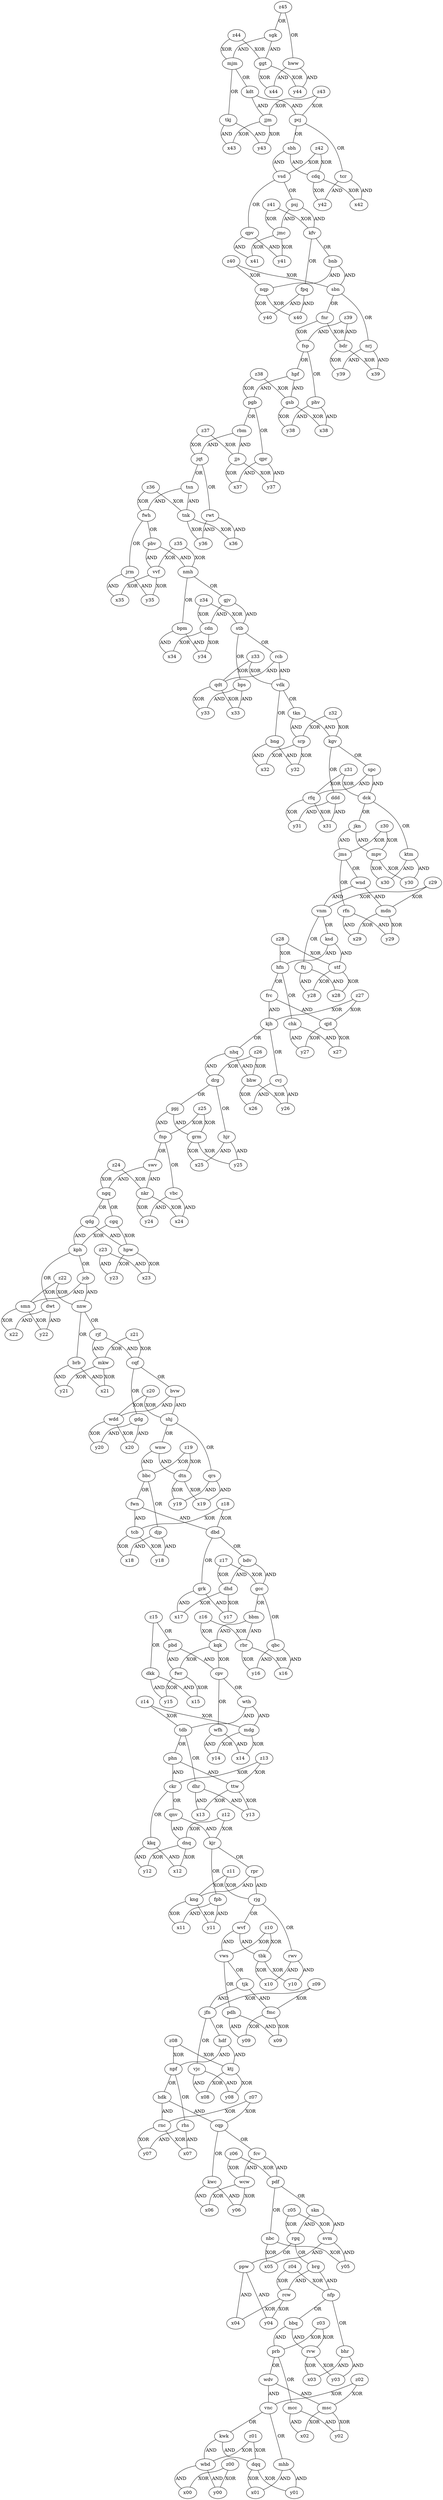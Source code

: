 graph G {
ppw -- {x04 y04} [label = "AND"];
jjs -- {x37 y37} [label = "XOR"];
nkr -- {x24 y24} [label = "XOR"];
z34 -- {cdn stb} [label = "XOR"];
bbq -- {prb rvw} [label = "AND"];
tkn -- {srp kgv} [label = "AND"];
qdg -- {hpw kph} [label = "AND"];
qpr -- {x37 y37} [label = "AND"];
tsn -- {fwh tnk} [label = "AND"];
vnc -- {kwk mhb} [label = "OR"];
qnv -- {kjr dnq} [label = "AND"];
grm -- {x25 y25} [label = "XOR"];
fwr -- {x15 y15} [label = "XOR"];
ddd -- {y31 x31} [label = "AND"];
pbd -- {cpv fwr} [label = "AND"];
svm -- {y05 x05} [label = "AND"];
chk -- {y27 x27} [label = "AND"];
dbd -- {bdv grk} [label = "OR"];
ppj -- {fnp grm} [label = "AND"];
hfn -- {frc chk} [label = "OR"];
nmh -- {bpm gjv} [label = "OR"];
gdg -- {y20 x20} [label = "AND"];
wbd -- {x00 y00} [label = "AND"];
z02 -- {vnc msc} [label = "XOR"];
kjh -- {nhq cvj} [label = "OR"];
fpb -- {x11 y11} [label = "AND"];
mjm -- {tkj kdt} [label = "OR"];
nfp -- {bhr bbq} [label = "OR"];
swv -- {nkr ngq} [label = "AND"];
kwc -- {x06 y06} [label = "AND"];
frc -- {kjh qjd} [label = "AND"];
hpf -- {pgb gsb} [label = "AND"];
dwt -- {x22 y22} [label = "AND"];
vnm -- {ftj ksd} [label = "OR"];
wcw -- {x06 y06} [label = "XOR"];
rbm -- {jqt jjs} [label = "AND"];
rnc -- {y07 x07} [label = "XOR"];
stb -- {rcb bps} [label = "OR"];
bps -- {y33 x33} [label = "AND"];
bng -- {x32 y32} [label = "AND"];
jms -- {rfn wnd} [label = "OR"];
z40 -- {nqp sbn} [label = "XOR"];
z41 -- {kfv jmc} [label = "XOR"];
vdk -- {tkn bng} [label = "OR"];
vjc -- {x08 y08} [label = "AND"];
z18 -- {dbd tcb} [label = "XOR"];
phn -- {ttw ckr} [label = "AND"];
tkj -- {x43 y43} [label = "AND"];
z39 -- {fsp bdr} [label = "AND"];
z45 -- {sgk hww} [label = "OR"];
qrs -- {y19 x19} [label = "AND"];
mdg -- {y14 x14} [label = "XOR"];
jfn -- {vjc hdf} [label = "OR"];
nqp -- {y40 x40} [label = "XOR"];
bbm -- {rbr kqk} [label = "AND"];
rfq -- {x31 y31} [label = "XOR"];
hpw -- {y23 x23} [label = "XOR"];
ggt -- {x44 y44} [label = "XOR"];
sgk -- {mjm ggt} [label = "AND"];
bhr -- {x03 y03} [label = "AND"];
cqp -- {kwc fcv} [label = "OR"];
dtn -- {y19 x19} [label = "XOR"];
sbh -- {cdq vsd} [label = "AND"];
cqf -- {bvw gdg} [label = "OR"];
mcc -- {y02 x02} [label = "AND"];
rvw -- {x03 y03} [label = "XOR"];
z15 -- {dkk pbd} [label = "OR"];
bvw -- {shj wdd} [label = "AND"];
drg -- {ppj hjr} [label = "OR"];
dck -- {jkn ktm} [label = "OR"];
pcj -- {sbh tcr} [label = "OR"];
bbc -- {djp fwn} [label = "OR"];
vvf -- {x35 y35} [label = "XOR"];
cvj -- {x26 y26} [label = "AND"];
z05 -- {rgq svm} [label = "XOR"];
skn -- {svm rgq} [label = "AND"];
qpv -- {x41 y41} [label = "AND"];
z33 -- {qdt vdk} [label = "XOR"];
z44 -- {ggt mjm} [label = "XOR"];
z07 -- {rnc cqp} [label = "XOR"];
rgq -- {ppw brg} [label = "OR"];
fwh -- {pbv jrm} [label = "OR"];
fnr -- {bdr fsp} [label = "XOR"];
srp -- {x32 y32} [label = "XOR"];
jqt -- {rwt tsn} [label = "OR"];
stf -- {y28 x28} [label = "XOR"];
dkk -- {y15 x15} [label = "AND"];
z14 -- {mdg tdb} [label = "XOR"];
bnb -- {nqp sbn} [label = "AND"];
gjv -- {cdn stb} [label = "AND"];
prb -- {wdv mcc} [label = "OR"];
z29 -- {mdn vnm} [label = "XOR"];
mpv -- {x30 y30} [label = "XOR"];
kng -- {y11 x11} [label = "XOR"];
jrm -- {x35 y35} [label = "AND"];
jcb -- {smn nnw} [label = "AND"];
rwv -- {x10 y10} [label = "AND"];
ngq -- {qdg cgq} [label = "OR"];
pbv -- {nmh vvf} [label = "AND"];
jjm -- {x43 y43} [label = "XOR"];
nhq -- {bhw drg} [label = "AND"];
pdh -- {y09 x09} [label = "AND"];
gsb -- {y38 x38} [label = "XOR"];
fpq -- {x40 y40} [label = "AND"];
cdq -- {y42 x42} [label = "XOR"];
z30 -- {jms mpv} [label = "XOR"];
djp -- {x18 y18} [label = "AND"];
tdb -- {dhr phn} [label = "OR"];
mkw -- {y21 x21} [label = "XOR"];
kjr -- {fpb rpr} [label = "OR"];
bdv -- {gcc dhd} [label = "AND"];
z06 -- {pdf wcw} [label = "XOR"];
z22 -- {nnw smn} [label = "XOR"];
z11 -- {kng rjg} [label = "XOR"];
ksd -- {hfn stf} [label = "AND"];
pdf -- {skn nbc} [label = "OR"];
rcb -- {qdt vdk} [label = "AND"];
tcb -- {y18 x18} [label = "XOR"];
pgb -- {qpr rbm} [label = "OR"];
vsd -- {psj qpv} [label = "OR"];
mdn -- {x29 y29} [label = "XOR"];
wnw -- {dtn bbc} [label = "AND"];
dnq -- {y12 x12} [label = "XOR"];
npf -- {rhs hdk} [label = "OR"];
hdk -- {cqp rnc} [label = "AND"];
fnp -- {vbc swv} [label = "OR"];
z04 -- {rcw nfp} [label = "XOR"];
brb -- {x21 y21} [label = "AND"];
qjd -- {y27 x27} [label = "XOR"];
z13 -- {ttw ckr} [label = "XOR"];
z27 -- {qjd kjh} [label = "XOR"];
hjr -- {x25 y25} [label = "AND"];
kdt -- {jjm pcj} [label = "AND"];
fsp -- {hpf phv} [label = "OR"];
z00 -- {x00 y00} [label = "XOR"];
sbn -- {fnr nrj} [label = "OR"];
rcw -- {x04 y04} [label = "XOR"];
jmc -- {x41 y41} [label = "XOR"];
hdf -- {ktj npf} [label = "AND"];
z20 -- {wdd shj} [label = "XOR"];
bpm -- {x34 y34} [label = "AND"];
z28 -- {hfn stf} [label = "XOR"];
nnw -- {brb rjf} [label = "OR"];
gcc -- {bbm qbc} [label = "OR"];
dhd -- {x17 y17} [label = "XOR"];
spc -- {dck rfq} [label = "AND"];
tnk -- {y36 x36} [label = "XOR"];
nbc -- {y05 x05} [label = "XOR"];
z36 -- {tnk fwh} [label = "XOR"];
dqq -- {x01 y01} [label = "XOR"];
ftj -- {x28 y28} [label = "AND"];
kkq -- {y12 x12} [label = "AND"];
z19 -- {dtn bbc} [label = "XOR"];
msc -- {y02 x02} [label = "XOR"];
z31 -- {rfq dck} [label = "XOR"];
vws -- {pdh tjk} [label = "OR"];
bdr -- {y39 x39} [label = "XOR"];
z24 -- {nkr ngq} [label = "XOR"];
dhr -- {x13 y13} [label = "AND"];
rpr -- {kng rjg} [label = "AND"];
qbc -- {y16 x16} [label = "AND"];
vbc -- {x24 y24} [label = "AND"];
z26 -- {drg bhw} [label = "XOR"];
rjf -- {mkw cqf} [label = "AND"];
kqk -- {fwr cpv} [label = "XOR"];
z09 -- {jfn fmc} [label = "XOR"];
rbr -- {x16 y16} [label = "XOR"];
fwn -- {tcb dbd} [label = "AND"];
z43 -- {jjm pcj} [label = "XOR"];
rfn -- {y29 x29} [label = "AND"];
z25 -- {grm fnp} [label = "XOR"];
wdd -- {x20 y20} [label = "XOR"];
grk -- {x17 y17} [label = "AND"];
z42 -- {vsd cdq} [label = "XOR"];
brg -- {nfp rcw} [label = "AND"];
smn -- {x22 y22} [label = "XOR"];
rjg -- {rwv wvf} [label = "OR"];
phv -- {x38 y38} [label = "AND"];
psj -- {jmc kfv} [label = "AND"];
ttw -- {y13 x13} [label = "XOR"];
z08 -- {npf ktj} [label = "XOR"];
wvf -- {vws tbk} [label = "AND"];
z16 -- {kqk rbr} [label = "XOR"];
fcv -- {pdf wcw} [label = "AND"];
qdt -- {x33 y33} [label = "XOR"];
wfh -- {x14 y14} [label = "AND"];
z23 -- {x23 y23} [label = "AND"];
bhw -- {x26 y26} [label = "XOR"];
ktm -- {x30 y30} [label = "AND"];
z12 -- {dnq kjr} [label = "XOR"];
z32 -- {srp kgv} [label = "XOR"];
tjk -- {jfn fmc} [label = "AND"];
ckr -- {qnv kkq} [label = "OR"];
cgq -- {kph hpw} [label = "XOR"];
kfv -- {bnb fpq} [label = "OR"];
kph -- {jcb dwt} [label = "OR"];
z01 -- {wbd dqq} [label = "XOR"];
wnd -- {mdn vnm} [label = "AND"];
z21 -- {cqf mkw} [label = "XOR"];
mhb -- {y01 x01} [label = "AND"];
cdn -- {x34 y34} [label = "XOR"];
z17 -- {gcc dhd} [label = "XOR"];
z37 -- {jqt jjs} [label = "XOR"];
tbk -- {x10 y10} [label = "XOR"];
rhs -- {y07 x07} [label = "AND"];
kgv -- {ddd spc} [label = "OR"];
hww -- {x44 y44} [label = "AND"];
rwt -- {y36 x36} [label = "AND"];
tcr -- {y42 x42} [label = "AND"];
z35 -- {nmh vvf} [label = "XOR"];
z10 -- {vws tbk} [label = "XOR"];
jkn -- {mpv jms} [label = "AND"];
kwk -- {wbd dqq} [label = "AND"];
fmc -- {y09 x09} [label = "XOR"];
cpv -- {wfh wth} [label = "OR"];
z38 -- {gsb pgb} [label = "XOR"];
ktj -- {y08 x08} [label = "XOR"];
z03 -- {prb rvw} [label = "XOR"];
nrj -- {x39 y39} [label = "AND"];
wdv -- {msc vnc} [label = "AND"];
wth -- {mdg tdb} [label = "AND"];
shj -- {qrs wnw} [label = "OR"];
}
